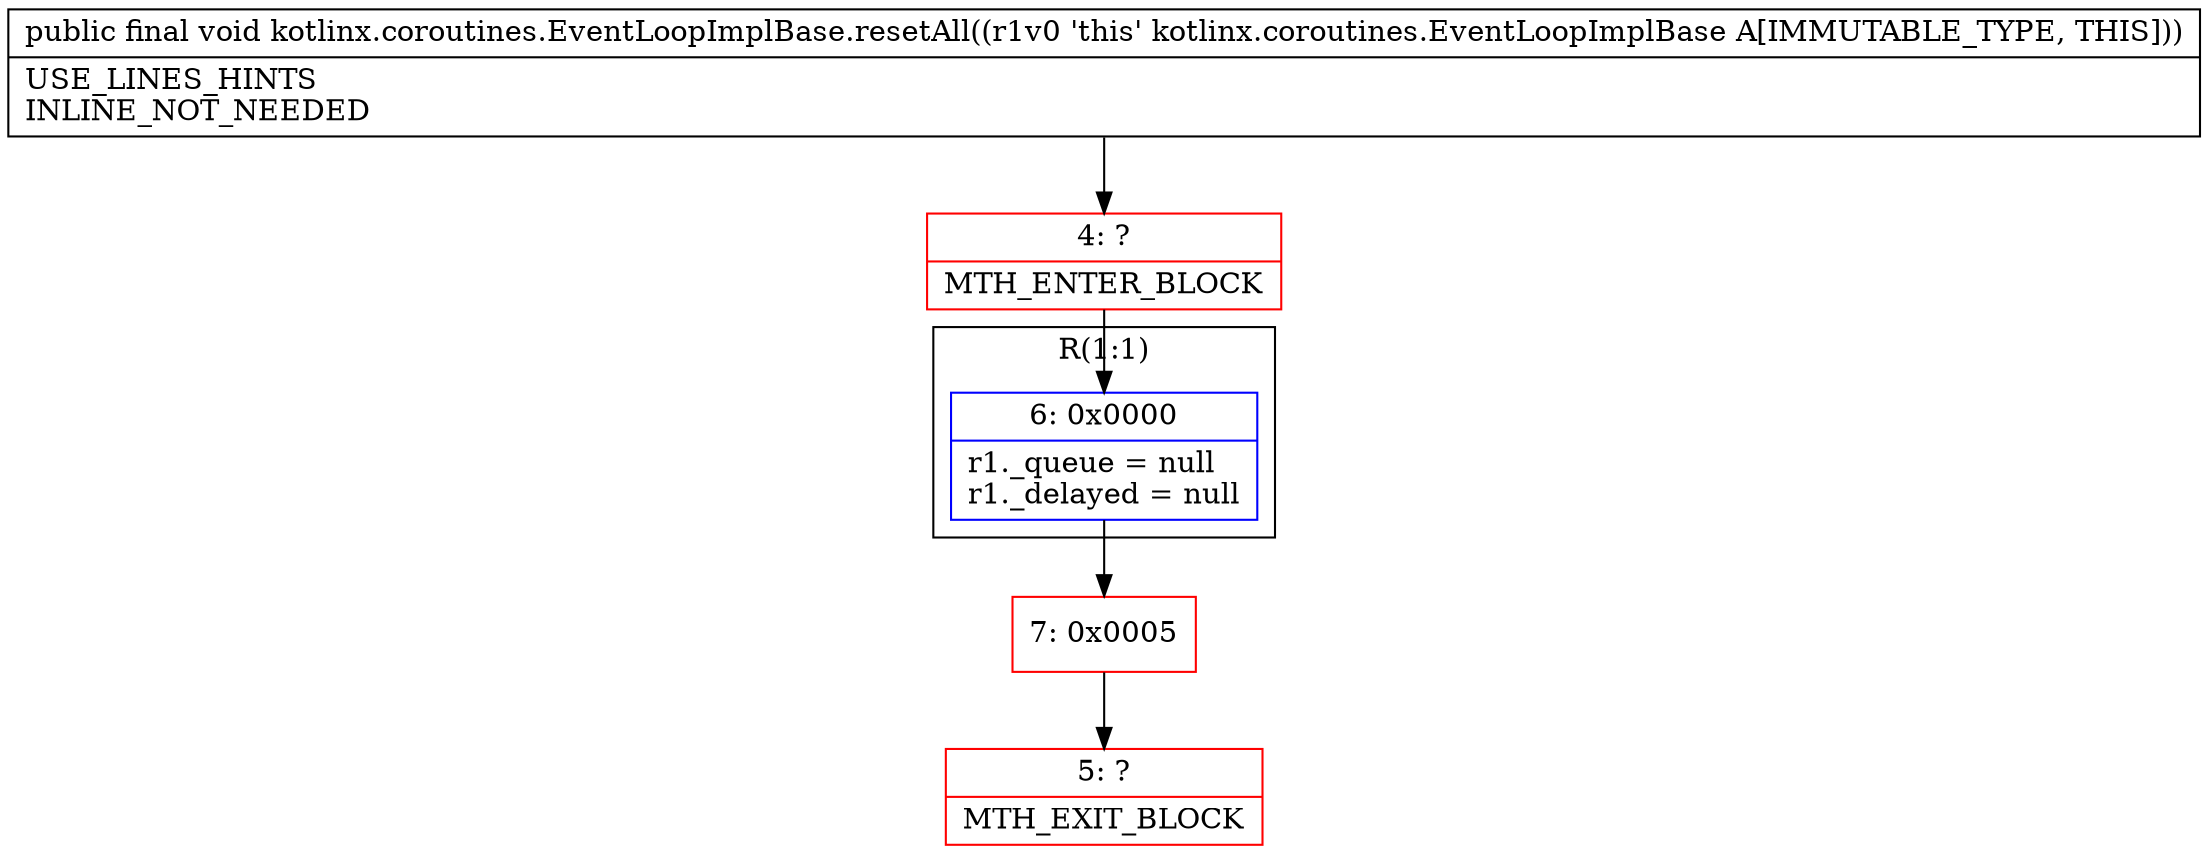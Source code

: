 digraph "CFG forkotlinx.coroutines.EventLoopImplBase.resetAll()V" {
subgraph cluster_Region_839082787 {
label = "R(1:1)";
node [shape=record,color=blue];
Node_6 [shape=record,label="{6\:\ 0x0000|r1._queue = null\lr1._delayed = null\l}"];
}
Node_4 [shape=record,color=red,label="{4\:\ ?|MTH_ENTER_BLOCK\l}"];
Node_7 [shape=record,color=red,label="{7\:\ 0x0005}"];
Node_5 [shape=record,color=red,label="{5\:\ ?|MTH_EXIT_BLOCK\l}"];
MethodNode[shape=record,label="{public final void kotlinx.coroutines.EventLoopImplBase.resetAll((r1v0 'this' kotlinx.coroutines.EventLoopImplBase A[IMMUTABLE_TYPE, THIS]))  | USE_LINES_HINTS\lINLINE_NOT_NEEDED\l}"];
MethodNode -> Node_4;Node_6 -> Node_7;
Node_4 -> Node_6;
Node_7 -> Node_5;
}


